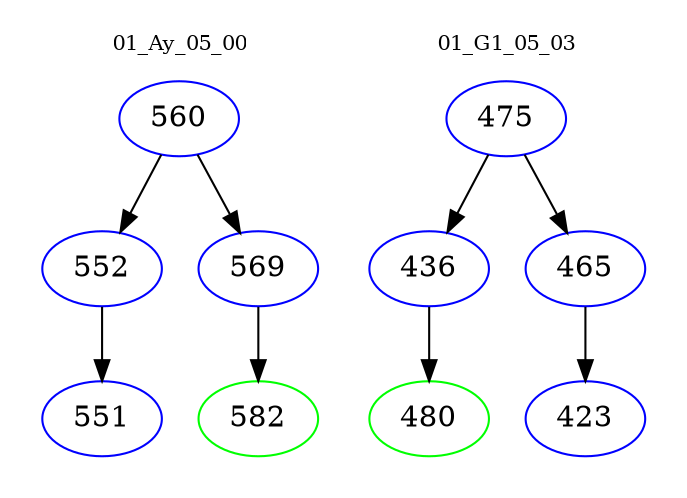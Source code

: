 digraph{
subgraph cluster_0 {
color = white
label = "01_Ay_05_00";
fontsize=10;
T0_560 [label="560", color="blue"]
T0_560 -> T0_552 [color="black"]
T0_552 [label="552", color="blue"]
T0_552 -> T0_551 [color="black"]
T0_551 [label="551", color="blue"]
T0_560 -> T0_569 [color="black"]
T0_569 [label="569", color="blue"]
T0_569 -> T0_582 [color="black"]
T0_582 [label="582", color="green"]
}
subgraph cluster_1 {
color = white
label = "01_G1_05_03";
fontsize=10;
T1_475 [label="475", color="blue"]
T1_475 -> T1_436 [color="black"]
T1_436 [label="436", color="blue"]
T1_436 -> T1_480 [color="black"]
T1_480 [label="480", color="green"]
T1_475 -> T1_465 [color="black"]
T1_465 [label="465", color="blue"]
T1_465 -> T1_423 [color="black"]
T1_423 [label="423", color="blue"]
}
}
